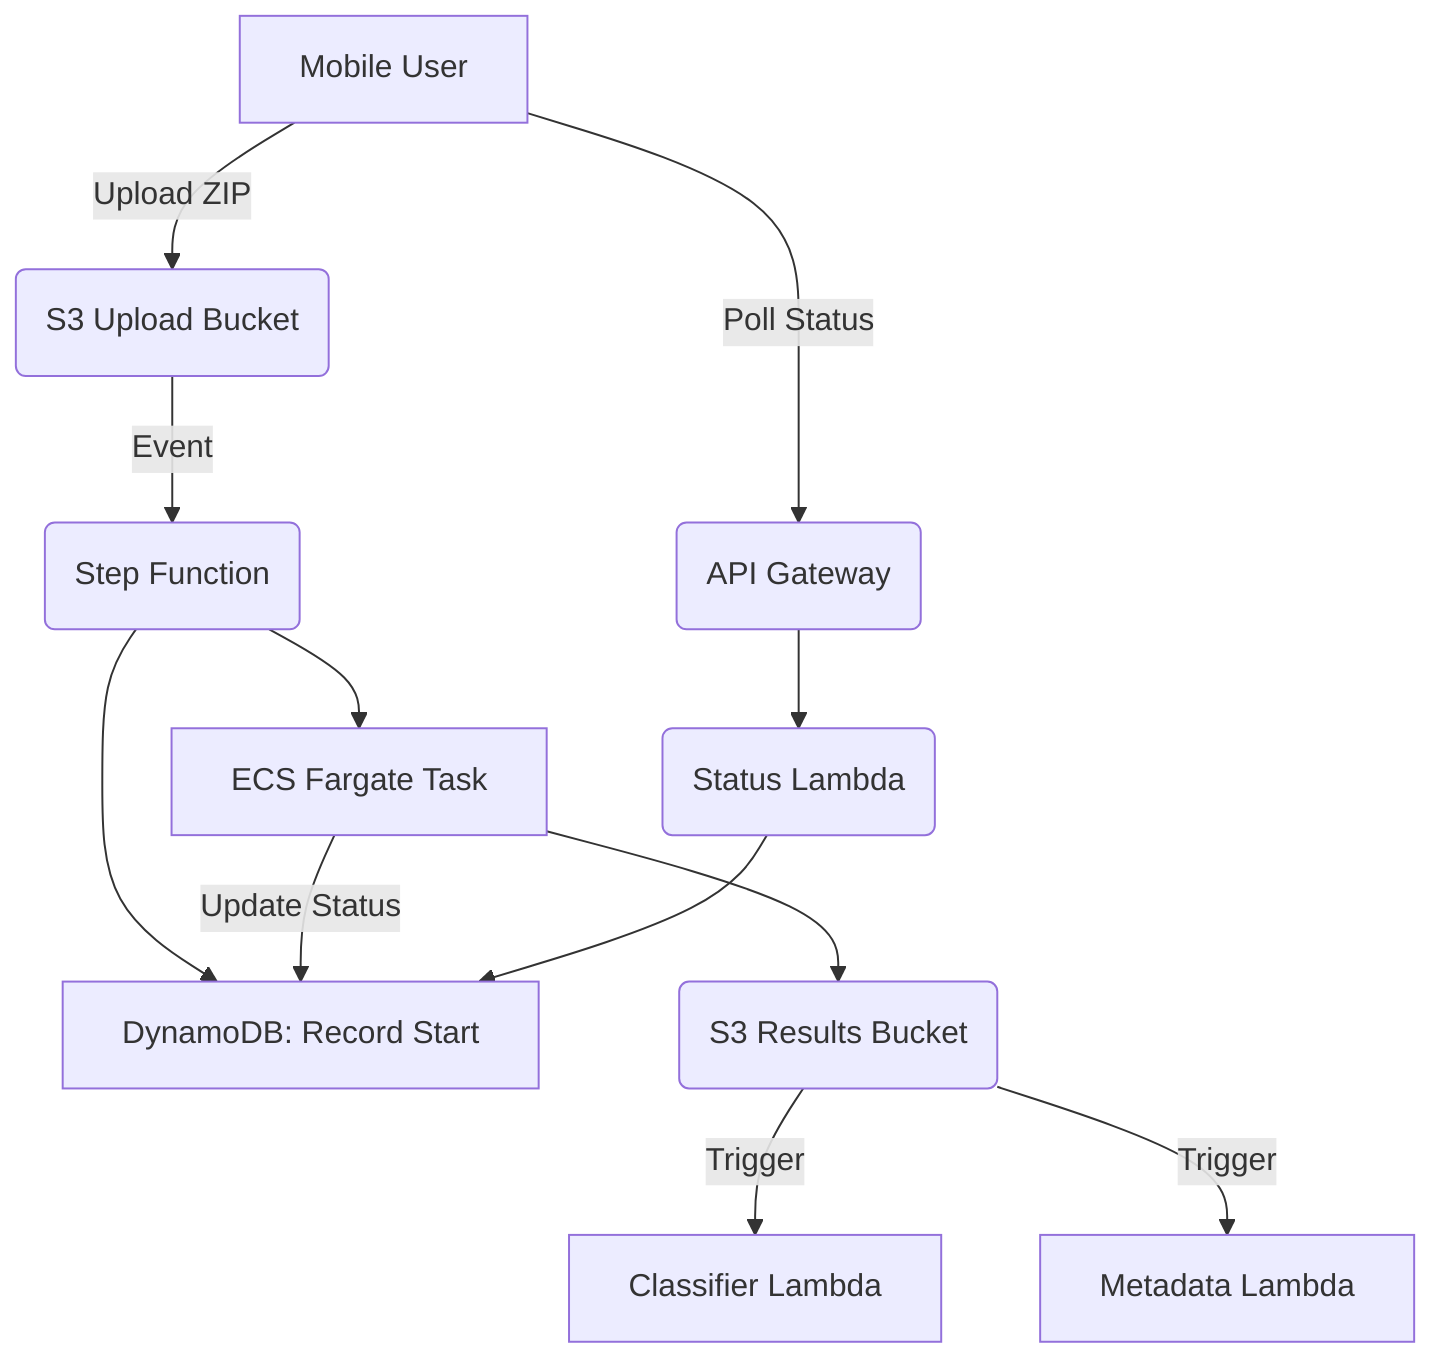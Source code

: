 %%{init: {'theme': 'default'}}%%
graph TD
    A[Mobile User] -->|Upload ZIP| B(S3 Upload Bucket)
    B -->|Event| C(Step Function)
    C --> D[DynamoDB: Record Start]
    C --> E[ECS Fargate Task]
    E -->|Update Status| D
    E --> F(S3 Results Bucket)
    A -->|Poll Status| G(API Gateway)
    G --> H(Status Lambda)
    H --> D
    F -->|Trigger| I[Classifier Lambda]
    F -->|Trigger| J[Metadata Lambda]